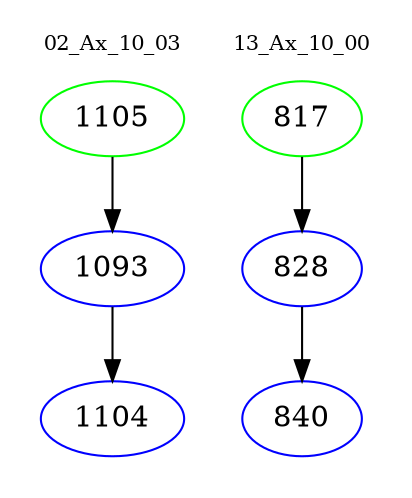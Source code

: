 digraph{
subgraph cluster_0 {
color = white
label = "02_Ax_10_03";
fontsize=10;
T0_1105 [label="1105", color="green"]
T0_1105 -> T0_1093 [color="black"]
T0_1093 [label="1093", color="blue"]
T0_1093 -> T0_1104 [color="black"]
T0_1104 [label="1104", color="blue"]
}
subgraph cluster_1 {
color = white
label = "13_Ax_10_00";
fontsize=10;
T1_817 [label="817", color="green"]
T1_817 -> T1_828 [color="black"]
T1_828 [label="828", color="blue"]
T1_828 -> T1_840 [color="black"]
T1_840 [label="840", color="blue"]
}
}
